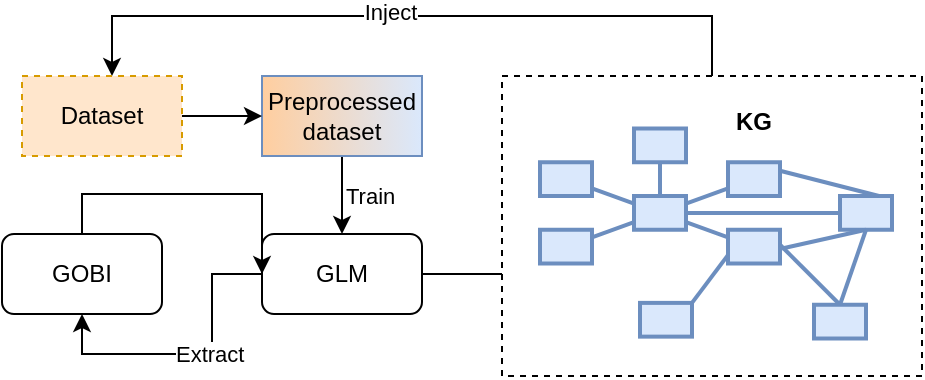 <mxfile version="21.7.5" type="github">
  <diagram id="C5RBs43oDa-KdzZeNtuy" name="Page-1">
    <mxGraphModel dx="873" dy="661" grid="1" gridSize="10" guides="1" tooltips="1" connect="1" arrows="1" fold="1" page="1" pageScale="1" pageWidth="827" pageHeight="1169" math="0" shadow="0">
      <root>
        <mxCell id="WIyWlLk6GJQsqaUBKTNV-0" />
        <mxCell id="WIyWlLk6GJQsqaUBKTNV-1" parent="WIyWlLk6GJQsqaUBKTNV-0" />
        <mxCell id="VLkjjHOsaNSiTmbBTy0C-5" style="edgeStyle=orthogonalEdgeStyle;rounded=0;orthogonalLoop=1;jettySize=auto;html=1;entryX=0;entryY=0.5;entryDx=0;entryDy=0;exitX=0.5;exitY=1;exitDx=0;exitDy=0;startArrow=classic;startFill=1;endArrow=none;endFill=0;" parent="WIyWlLk6GJQsqaUBKTNV-1" source="VLkjjHOsaNSiTmbBTy0C-4" target="WIyWlLk6GJQsqaUBKTNV-3" edge="1">
          <mxGeometry relative="1" as="geometry">
            <mxPoint x="320" y="331.25" as="sourcePoint" />
            <mxPoint x="440" y="332.25" as="targetPoint" />
          </mxGeometry>
        </mxCell>
        <mxCell id="9-DIKQarRm8jcJujgLMe-5" value="Extract" style="edgeLabel;html=1;align=left;verticalAlign=middle;resizable=0;points=[];labelPosition=right;verticalLabelPosition=middle;" vertex="1" connectable="0" parent="VLkjjHOsaNSiTmbBTy0C-5">
          <mxGeometry x="-0.133" relative="1" as="geometry">
            <mxPoint as="offset" />
          </mxGeometry>
        </mxCell>
        <mxCell id="9-DIKQarRm8jcJujgLMe-18" value="" style="edgeStyle=orthogonalEdgeStyle;rounded=0;orthogonalLoop=1;jettySize=auto;html=1;" edge="1" parent="WIyWlLk6GJQsqaUBKTNV-1" source="WIyWlLk6GJQsqaUBKTNV-3" target="VLkjjHOsaNSiTmbBTy0C-31">
          <mxGeometry relative="1" as="geometry" />
        </mxCell>
        <mxCell id="WIyWlLk6GJQsqaUBKTNV-3" value="GLM" style="rounded=1;whiteSpace=wrap;html=1;fontSize=12;glass=0;strokeWidth=1;shadow=0;" parent="WIyWlLk6GJQsqaUBKTNV-1" vertex="1">
          <mxGeometry x="400" y="279" width="80" height="40" as="geometry" />
        </mxCell>
        <mxCell id="VLkjjHOsaNSiTmbBTy0C-1" value="" style="edgeStyle=orthogonalEdgeStyle;rounded=0;orthogonalLoop=1;jettySize=auto;html=1;endArrow=classic;endFill=1;startArrow=none;startFill=0;" parent="WIyWlLk6GJQsqaUBKTNV-1" source="VLkjjHOsaNSiTmbBTy0C-0" target="WIyWlLk6GJQsqaUBKTNV-3" edge="1">
          <mxGeometry relative="1" as="geometry" />
        </mxCell>
        <mxCell id="9-DIKQarRm8jcJujgLMe-4" value="Train" style="edgeLabel;html=1;align=left;verticalAlign=middle;resizable=0;points=[];labelPosition=right;verticalLabelPosition=middle;" vertex="1" connectable="0" parent="VLkjjHOsaNSiTmbBTy0C-1">
          <mxGeometry x="0.388" relative="1" as="geometry">
            <mxPoint y="-7" as="offset" />
          </mxGeometry>
        </mxCell>
        <mxCell id="VLkjjHOsaNSiTmbBTy0C-0" value="Preprocessed&lt;br&gt;dataset" style="rounded=0;whiteSpace=wrap;html=1;gradientDirection=west;fillColor=#dae8fc;strokeColor=#6c8ebf;gradientColor=#FFCE9F;" parent="WIyWlLk6GJQsqaUBKTNV-1" vertex="1">
          <mxGeometry x="400" y="200" width="80" height="40" as="geometry" />
        </mxCell>
        <mxCell id="9-DIKQarRm8jcJujgLMe-19" style="edgeStyle=orthogonalEdgeStyle;rounded=0;orthogonalLoop=1;jettySize=auto;html=1;exitX=0.5;exitY=0;exitDx=0;exitDy=0;entryX=0;entryY=0.5;entryDx=0;entryDy=0;" edge="1" parent="WIyWlLk6GJQsqaUBKTNV-1" source="VLkjjHOsaNSiTmbBTy0C-4" target="WIyWlLk6GJQsqaUBKTNV-3">
          <mxGeometry relative="1" as="geometry">
            <Array as="points">
              <mxPoint x="310" y="259" />
              <mxPoint x="400" y="259" />
            </Array>
          </mxGeometry>
        </mxCell>
        <mxCell id="VLkjjHOsaNSiTmbBTy0C-4" value="GOBI" style="rounded=1;whiteSpace=wrap;html=1;fontSize=12;glass=0;strokeWidth=1;shadow=0;" parent="WIyWlLk6GJQsqaUBKTNV-1" vertex="1">
          <mxGeometry x="270" y="279" width="80" height="40" as="geometry" />
        </mxCell>
        <mxCell id="9-DIKQarRm8jcJujgLMe-2" style="edgeStyle=orthogonalEdgeStyle;rounded=0;orthogonalLoop=1;jettySize=auto;html=1;entryX=0.5;entryY=0;entryDx=0;entryDy=0;endArrow=none;endFill=0;startArrow=classic;startFill=1;" edge="1" parent="WIyWlLk6GJQsqaUBKTNV-1" source="9-DIKQarRm8jcJujgLMe-0" target="VLkjjHOsaNSiTmbBTy0C-42">
          <mxGeometry relative="1" as="geometry">
            <mxPoint x="290" y="170" as="sourcePoint" />
            <Array as="points">
              <mxPoint x="325" y="170" />
              <mxPoint x="625" y="170" />
            </Array>
          </mxGeometry>
        </mxCell>
        <mxCell id="9-DIKQarRm8jcJujgLMe-11" value="Inject" style="edgeLabel;html=1;align=center;verticalAlign=middle;resizable=0;points=[];" vertex="1" connectable="0" parent="9-DIKQarRm8jcJujgLMe-2">
          <mxGeometry x="-0.063" y="2" relative="1" as="geometry">
            <mxPoint as="offset" />
          </mxGeometry>
        </mxCell>
        <mxCell id="9-DIKQarRm8jcJujgLMe-10" style="edgeStyle=orthogonalEdgeStyle;rounded=0;orthogonalLoop=1;jettySize=auto;html=1;exitX=1;exitY=0.5;exitDx=0;exitDy=0;entryX=0;entryY=0.5;entryDx=0;entryDy=0;" edge="1" parent="WIyWlLk6GJQsqaUBKTNV-1" source="9-DIKQarRm8jcJujgLMe-0" target="VLkjjHOsaNSiTmbBTy0C-0">
          <mxGeometry relative="1" as="geometry" />
        </mxCell>
        <mxCell id="9-DIKQarRm8jcJujgLMe-0" value="Dataset" style="rounded=0;whiteSpace=wrap;html=1;dashed=1;fillColor=#ffe6cc;strokeColor=#d79b00;" vertex="1" parent="WIyWlLk6GJQsqaUBKTNV-1">
          <mxGeometry x="280" y="200" width="80" height="40" as="geometry" />
        </mxCell>
        <mxCell id="VLkjjHOsaNSiTmbBTy0C-42" value="" style="rounded=0;whiteSpace=wrap;html=1;fontFamily=Helvetica;fontSize=11;fontColor=default;container=1;dashed=1;" parent="WIyWlLk6GJQsqaUBKTNV-1" vertex="1">
          <mxGeometry x="520" y="200" width="210" height="150" as="geometry" />
        </mxCell>
        <mxCell id="VLkjjHOsaNSiTmbBTy0C-7" value="" style="strokeWidth=2;dashed=0;align=center;fontSize=8;shape=rect;fillColor=#dae8fc;strokeColor=#6c8ebf;" parent="WIyWlLk6GJQsqaUBKTNV-1" vertex="1">
          <mxGeometry x="586" y="226.25" width="26" height="16.875" as="geometry" />
        </mxCell>
        <mxCell id="VLkjjHOsaNSiTmbBTy0C-8" value="" style="strokeWidth=2;dashed=0;align=center;fontSize=8;shape=rect;fillColor=#dae8fc;strokeColor=#6c8ebf;" parent="WIyWlLk6GJQsqaUBKTNV-1" vertex="1">
          <mxGeometry x="539" y="243.125" width="26" height="16.875" as="geometry" />
        </mxCell>
        <mxCell id="VLkjjHOsaNSiTmbBTy0C-9" value="" style="strokeWidth=2;dashed=0;align=center;fontSize=8;shape=rect;fillColor=#dae8fc;strokeColor=#6c8ebf;" parent="WIyWlLk6GJQsqaUBKTNV-1" vertex="1">
          <mxGeometry x="633" y="243.125" width="26" height="16.875" as="geometry" />
        </mxCell>
        <mxCell id="VLkjjHOsaNSiTmbBTy0C-10" value="" style="strokeWidth=2;dashed=0;align=center;fontSize=8;shape=rect;fillColor=#dae8fc;strokeColor=#6c8ebf;" parent="WIyWlLk6GJQsqaUBKTNV-1" vertex="1">
          <mxGeometry x="539" y="276.875" width="26" height="16.875" as="geometry" />
        </mxCell>
        <mxCell id="VLkjjHOsaNSiTmbBTy0C-11" value="" style="strokeWidth=2;dashed=0;align=center;fontSize=8;shape=rect;fillColor=#dae8fc;strokeColor=#6c8ebf;" parent="WIyWlLk6GJQsqaUBKTNV-1" vertex="1">
          <mxGeometry x="633" y="276.875" width="26" height="16.875" as="geometry" />
        </mxCell>
        <mxCell id="VLkjjHOsaNSiTmbBTy0C-12" value="" style="strokeWidth=2;dashed=0;align=center;fontSize=8;shape=rect;fillColor=#dae8fc;strokeColor=#6c8ebf;" parent="WIyWlLk6GJQsqaUBKTNV-1" vertex="1">
          <mxGeometry x="689" y="260" width="26" height="16.875" as="geometry" />
        </mxCell>
        <mxCell id="VLkjjHOsaNSiTmbBTy0C-30" style="edgeStyle=none;rounded=0;orthogonalLoop=1;jettySize=auto;html=1;exitX=1;exitY=0.25;exitDx=0;exitDy=0;entryX=0.75;entryY=0;entryDx=0;entryDy=0;endArrow=none;endFill=0;strokeWidth=2;fillColor=#dae8fc;strokeColor=#6c8ebf;" parent="WIyWlLk6GJQsqaUBKTNV-1" source="VLkjjHOsaNSiTmbBTy0C-9" target="VLkjjHOsaNSiTmbBTy0C-12" edge="1">
          <mxGeometry relative="1" as="geometry" />
        </mxCell>
        <mxCell id="VLkjjHOsaNSiTmbBTy0C-13" value="" style="strokeWidth=2;dashed=0;align=center;fontSize=8;shape=rect;fillColor=#dae8fc;strokeColor=#6c8ebf;" parent="WIyWlLk6GJQsqaUBKTNV-1" vertex="1">
          <mxGeometry x="586" y="260" width="26" height="16.875" as="geometry" />
        </mxCell>
        <mxCell id="VLkjjHOsaNSiTmbBTy0C-14" value="" style="edgeStyle=none;endArrow=none;dashed=0;html=1;strokeWidth=2;rounded=0;fillColor=#dae8fc;strokeColor=#6c8ebf;" parent="WIyWlLk6GJQsqaUBKTNV-1" source="VLkjjHOsaNSiTmbBTy0C-13" target="VLkjjHOsaNSiTmbBTy0C-7" edge="1">
          <mxGeometry relative="1" as="geometry" />
        </mxCell>
        <mxCell id="VLkjjHOsaNSiTmbBTy0C-15" value="" style="edgeStyle=none;endArrow=none;dashed=0;html=1;strokeWidth=2;rounded=0;fillColor=#dae8fc;strokeColor=#6c8ebf;" parent="WIyWlLk6GJQsqaUBKTNV-1" source="VLkjjHOsaNSiTmbBTy0C-13" target="VLkjjHOsaNSiTmbBTy0C-8" edge="1">
          <mxGeometry relative="1" as="geometry" />
        </mxCell>
        <mxCell id="VLkjjHOsaNSiTmbBTy0C-16" value="" style="edgeStyle=none;endArrow=none;dashed=0;html=1;strokeWidth=2;rounded=0;fillColor=#dae8fc;strokeColor=#6c8ebf;" parent="WIyWlLk6GJQsqaUBKTNV-1" source="VLkjjHOsaNSiTmbBTy0C-13" target="VLkjjHOsaNSiTmbBTy0C-9" edge="1">
          <mxGeometry relative="1" as="geometry" />
        </mxCell>
        <mxCell id="VLkjjHOsaNSiTmbBTy0C-17" value="" style="edgeStyle=none;endArrow=none;dashed=0;html=1;strokeWidth=2;rounded=0;fillColor=#dae8fc;strokeColor=#6c8ebf;" parent="WIyWlLk6GJQsqaUBKTNV-1" source="VLkjjHOsaNSiTmbBTy0C-13" target="VLkjjHOsaNSiTmbBTy0C-10" edge="1">
          <mxGeometry relative="1" as="geometry" />
        </mxCell>
        <mxCell id="VLkjjHOsaNSiTmbBTy0C-18" value="" style="edgeStyle=none;endArrow=none;dashed=0;html=1;strokeWidth=2;rounded=0;fillColor=#dae8fc;strokeColor=#6c8ebf;" parent="WIyWlLk6GJQsqaUBKTNV-1" source="VLkjjHOsaNSiTmbBTy0C-13" target="VLkjjHOsaNSiTmbBTy0C-11" edge="1">
          <mxGeometry relative="1" as="geometry" />
        </mxCell>
        <mxCell id="VLkjjHOsaNSiTmbBTy0C-19" value="" style="edgeStyle=none;endArrow=none;dashed=0;html=1;strokeWidth=2;rounded=0;fillColor=#dae8fc;strokeColor=#6c8ebf;" parent="WIyWlLk6GJQsqaUBKTNV-1" source="VLkjjHOsaNSiTmbBTy0C-13" target="VLkjjHOsaNSiTmbBTy0C-12" edge="1">
          <mxGeometry relative="1" as="geometry" />
        </mxCell>
        <mxCell id="VLkjjHOsaNSiTmbBTy0C-23" value="" style="edgeStyle=none;endArrow=none;dashed=0;html=1;strokeWidth=2;rounded=0;entryX=0.5;entryY=1;entryDx=0;entryDy=0;fillColor=#dae8fc;strokeColor=#6c8ebf;" parent="WIyWlLk6GJQsqaUBKTNV-1" target="VLkjjHOsaNSiTmbBTy0C-12" edge="1">
          <mxGeometry relative="1" as="geometry">
            <mxPoint x="660" y="286.25" as="sourcePoint" />
            <mxPoint x="737" y="286.25" as="targetPoint" />
          </mxGeometry>
        </mxCell>
        <mxCell id="VLkjjHOsaNSiTmbBTy0C-31" value="" style="strokeWidth=2;dashed=0;align=center;fontSize=8;shape=rect;fillColor=#dae8fc;strokeColor=#6c8ebf;" parent="WIyWlLk6GJQsqaUBKTNV-1" vertex="1">
          <mxGeometry x="589" y="313.438" width="26" height="16.875" as="geometry" />
        </mxCell>
        <mxCell id="VLkjjHOsaNSiTmbBTy0C-39" style="edgeStyle=none;shape=connector;rounded=0;orthogonalLoop=1;jettySize=auto;html=1;exitX=0;exitY=0.75;exitDx=0;exitDy=0;entryX=1;entryY=0;entryDx=0;entryDy=0;labelBackgroundColor=default;strokeColor=#6c8ebf;strokeWidth=2;fontFamily=Helvetica;fontSize=11;fontColor=default;endArrow=none;endFill=0;fillColor=#dae8fc;" parent="WIyWlLk6GJQsqaUBKTNV-1" source="VLkjjHOsaNSiTmbBTy0C-11" target="VLkjjHOsaNSiTmbBTy0C-31" edge="1">
          <mxGeometry relative="1" as="geometry" />
        </mxCell>
        <mxCell id="VLkjjHOsaNSiTmbBTy0C-37" style="edgeStyle=none;shape=connector;rounded=0;orthogonalLoop=1;jettySize=auto;html=1;exitX=0.5;exitY=0;exitDx=0;exitDy=0;labelBackgroundColor=default;strokeColor=#6c8ebf;strokeWidth=2;fontFamily=Helvetica;fontSize=11;fontColor=default;endArrow=none;endFill=0;fillColor=#dae8fc;" parent="WIyWlLk6GJQsqaUBKTNV-1" source="VLkjjHOsaNSiTmbBTy0C-33" edge="1">
          <mxGeometry relative="1" as="geometry">
            <mxPoint x="659" y="284.375" as="targetPoint" />
          </mxGeometry>
        </mxCell>
        <mxCell id="VLkjjHOsaNSiTmbBTy0C-33" value="" style="strokeWidth=2;dashed=0;align=center;fontSize=8;shape=rect;fillColor=#dae8fc;strokeColor=#6c8ebf;" parent="WIyWlLk6GJQsqaUBKTNV-1" vertex="1">
          <mxGeometry x="676" y="314.375" width="26" height="16.875" as="geometry" />
        </mxCell>
        <mxCell id="VLkjjHOsaNSiTmbBTy0C-40" value="&lt;b&gt;&lt;font style=&quot;font-size: 12px;&quot;&gt;KG&lt;/font&gt;&lt;/b&gt;" style="text;html=1;strokeColor=none;fillColor=none;align=center;verticalAlign=middle;whiteSpace=wrap;rounded=0;fontSize=11;fontFamily=Helvetica;fontColor=default;" parent="WIyWlLk6GJQsqaUBKTNV-1" vertex="1">
          <mxGeometry x="616" y="209.375" width="60" height="28.125" as="geometry" />
        </mxCell>
        <mxCell id="VLkjjHOsaNSiTmbBTy0C-36" style="edgeStyle=none;shape=connector;rounded=0;orthogonalLoop=1;jettySize=auto;html=1;exitX=0.5;exitY=1;exitDx=0;exitDy=0;entryX=0.5;entryY=0;entryDx=0;entryDy=0;labelBackgroundColor=default;strokeColor=#6c8ebf;strokeWidth=2;fontFamily=Helvetica;fontSize=11;fontColor=default;endArrow=none;endFill=0;fillColor=#dae8fc;" parent="WIyWlLk6GJQsqaUBKTNV-1" source="VLkjjHOsaNSiTmbBTy0C-12" target="VLkjjHOsaNSiTmbBTy0C-33" edge="1">
          <mxGeometry relative="1" as="geometry" />
        </mxCell>
      </root>
    </mxGraphModel>
  </diagram>
</mxfile>
